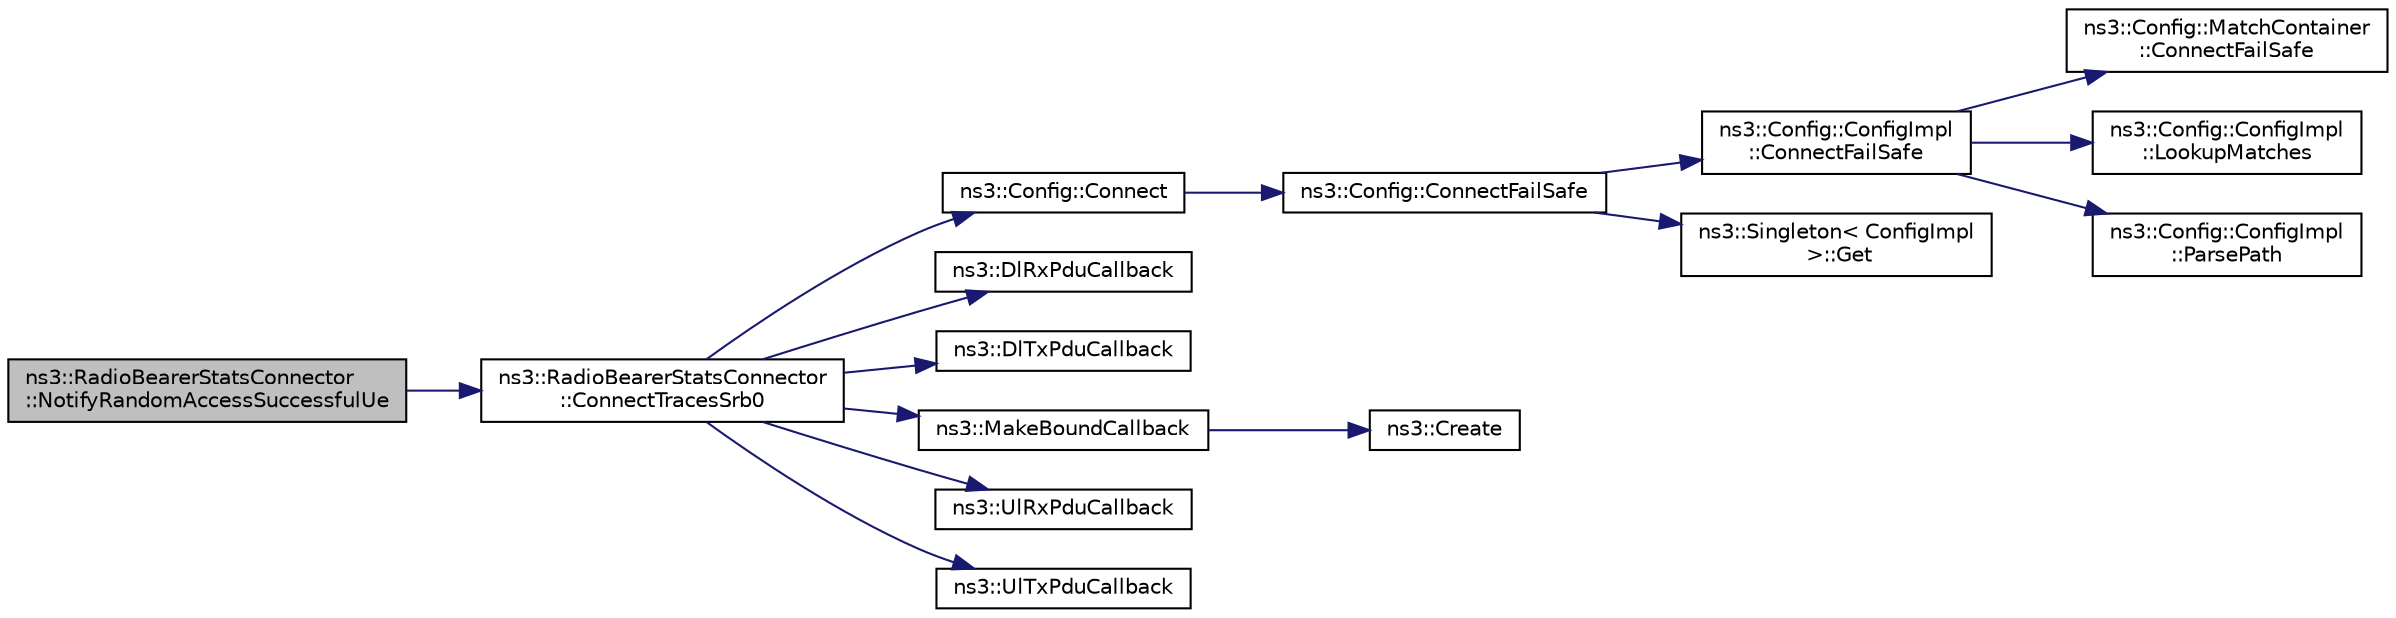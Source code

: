 digraph "ns3::RadioBearerStatsConnector::NotifyRandomAccessSuccessfulUe"
{
 // LATEX_PDF_SIZE
  edge [fontname="Helvetica",fontsize="10",labelfontname="Helvetica",labelfontsize="10"];
  node [fontname="Helvetica",fontsize="10",shape=record];
  rankdir="LR";
  Node1 [label="ns3::RadioBearerStatsConnector\l::NotifyRandomAccessSuccessfulUe",height=0.2,width=0.4,color="black", fillcolor="grey75", style="filled", fontcolor="black",tooltip="Function hooked to RandomAccessSuccessful trace source at UE RRC, which is fired upon successful comp..."];
  Node1 -> Node2 [color="midnightblue",fontsize="10",style="solid",fontname="Helvetica"];
  Node2 [label="ns3::RadioBearerStatsConnector\l::ConnectTracesSrb0",height=0.2,width=0.4,color="black", fillcolor="white", style="filled",URL="$classns3_1_1_radio_bearer_stats_connector.html#a1f6fbe1bdc86f1a2e08403c0b72ba538",tooltip="Connects SRB0 trace sources at UE and eNB to RLC and PDCP calculators."];
  Node2 -> Node3 [color="midnightblue",fontsize="10",style="solid",fontname="Helvetica"];
  Node3 [label="ns3::Config::Connect",height=0.2,width=0.4,color="black", fillcolor="white", style="filled",URL="$group__config.html#ga4014f151241cd0939b6cb64409605736",tooltip=" "];
  Node3 -> Node4 [color="midnightblue",fontsize="10",style="solid",fontname="Helvetica"];
  Node4 [label="ns3::Config::ConnectFailSafe",height=0.2,width=0.4,color="black", fillcolor="white", style="filled",URL="$namespacens3_1_1_config.html#aad60d6903a15881b81e982ad5312114a",tooltip="This function will attempt to find all trace sources which match the input path and will then connect..."];
  Node4 -> Node5 [color="midnightblue",fontsize="10",style="solid",fontname="Helvetica"];
  Node5 [label="ns3::Config::ConfigImpl\l::ConnectFailSafe",height=0.2,width=0.4,color="black", fillcolor="white", style="filled",URL="$classns3_1_1_config_1_1_config_impl.html#a5761c70117341e4ea296917bc095e6c0",tooltip="This function will attempt to find all trace sources which match the input path and will then connect..."];
  Node5 -> Node6 [color="midnightblue",fontsize="10",style="solid",fontname="Helvetica"];
  Node6 [label="ns3::Config::MatchContainer\l::ConnectFailSafe",height=0.2,width=0.4,color="black", fillcolor="white", style="filled",URL="$classns3_1_1_config_1_1_match_container.html#a8f3c268d2e6a9daec975497d200ec324",tooltip="Connect the specified sink to all the objects stored in this container."];
  Node5 -> Node7 [color="midnightblue",fontsize="10",style="solid",fontname="Helvetica"];
  Node7 [label="ns3::Config::ConfigImpl\l::LookupMatches",height=0.2,width=0.4,color="black", fillcolor="white", style="filled",URL="$classns3_1_1_config_1_1_config_impl.html#aef8d461e235704cdeb8a85581ba249fb",tooltip=" "];
  Node5 -> Node8 [color="midnightblue",fontsize="10",style="solid",fontname="Helvetica"];
  Node8 [label="ns3::Config::ConfigImpl\l::ParsePath",height=0.2,width=0.4,color="black", fillcolor="white", style="filled",URL="$classns3_1_1_config_1_1_config_impl.html#ab482a563857309e0e70beba3af32be71",tooltip="Break a Config path into the leading path and the last leaf token."];
  Node4 -> Node9 [color="midnightblue",fontsize="10",style="solid",fontname="Helvetica"];
  Node9 [label="ns3::Singleton\< ConfigImpl\l \>::Get",height=0.2,width=0.4,color="black", fillcolor="white", style="filled",URL="$classns3_1_1_singleton.html#a80a2cd3c25a27ea72add7a9f7a141ffa",tooltip="Get a pointer to the singleton instance."];
  Node2 -> Node10 [color="midnightblue",fontsize="10",style="solid",fontname="Helvetica"];
  Node10 [label="ns3::DlRxPduCallback",height=0.2,width=0.4,color="black", fillcolor="white", style="filled",URL="$namespacens3.html#ae4fb5123d8a56fce742428b530ec4197",tooltip="Callback function for DL RX statistics for both RLC and PDCP."];
  Node2 -> Node11 [color="midnightblue",fontsize="10",style="solid",fontname="Helvetica"];
  Node11 [label="ns3::DlTxPduCallback",height=0.2,width=0.4,color="black", fillcolor="white", style="filled",URL="$namespacens3.html#a7de82f7ed9986b9bcb67951f61e02ff4",tooltip="Callback function for DL TX statistics for both RLC and PDCP."];
  Node2 -> Node12 [color="midnightblue",fontsize="10",style="solid",fontname="Helvetica"];
  Node12 [label="ns3::MakeBoundCallback",height=0.2,width=0.4,color="black", fillcolor="white", style="filled",URL="$group__makeboundcallback.html#ga1725d6362e6065faa0709f7c93f8d770",tooltip="Make Callbacks with one bound argument."];
  Node12 -> Node13 [color="midnightblue",fontsize="10",style="solid",fontname="Helvetica"];
  Node13 [label="ns3::Create",height=0.2,width=0.4,color="black", fillcolor="white", style="filled",URL="$group__ptr.html#ga086d8d4a76485a155f0408b85dcebede",tooltip="Create class instances by constructors with varying numbers of arguments and return them by Ptr."];
  Node2 -> Node14 [color="midnightblue",fontsize="10",style="solid",fontname="Helvetica"];
  Node14 [label="ns3::UlRxPduCallback",height=0.2,width=0.4,color="black", fillcolor="white", style="filled",URL="$namespacens3.html#a269527c03607c9c885d7cff7667ec5e0",tooltip="Callback function for UL RX statistics for both RLC and PDCP."];
  Node2 -> Node15 [color="midnightblue",fontsize="10",style="solid",fontname="Helvetica"];
  Node15 [label="ns3::UlTxPduCallback",height=0.2,width=0.4,color="black", fillcolor="white", style="filled",URL="$namespacens3.html#ae624428f0992ac62a3c5f2e7318fb98e",tooltip="Callback function for UL TX statistics for both RLC and PDCP."];
}
